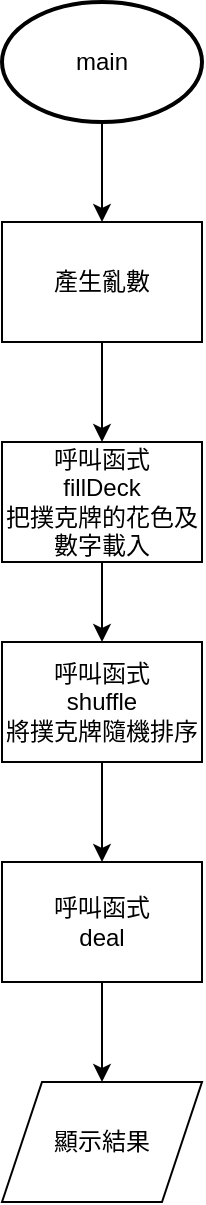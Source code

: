 <mxfile version="20.6.2" type="device"><diagram id="kPNKHvU-IGx1TcIgqToN" name="第 1 页"><mxGraphModel dx="1117" dy="791" grid="1" gridSize="10" guides="1" tooltips="1" connect="1" arrows="1" fold="1" page="1" pageScale="1" pageWidth="827" pageHeight="1169" math="0" shadow="0"><root><mxCell id="0"/><mxCell id="1" parent="0"/><mxCell id="HG6t7kri-Pbd83kiadS7-15" style="edgeStyle=orthogonalEdgeStyle;rounded=0;orthogonalLoop=1;jettySize=auto;html=1;entryX=0.5;entryY=0;entryDx=0;entryDy=0;" edge="1" parent="1" source="HG6t7kri-Pbd83kiadS7-1" target="HG6t7kri-Pbd83kiadS7-2"><mxGeometry relative="1" as="geometry"/></mxCell><mxCell id="HG6t7kri-Pbd83kiadS7-1" value="main" style="strokeWidth=2;html=1;shape=mxgraph.flowchart.start_1;whiteSpace=wrap;" vertex="1" parent="1"><mxGeometry x="330" y="80" width="100" height="60" as="geometry"/></mxCell><mxCell id="HG6t7kri-Pbd83kiadS7-11" style="edgeStyle=orthogonalEdgeStyle;rounded=0;orthogonalLoop=1;jettySize=auto;html=1;exitX=0.5;exitY=1;exitDx=0;exitDy=0;entryX=0.5;entryY=0;entryDx=0;entryDy=0;" edge="1" parent="1" source="HG6t7kri-Pbd83kiadS7-2" target="HG6t7kri-Pbd83kiadS7-3"><mxGeometry relative="1" as="geometry"/></mxCell><mxCell id="HG6t7kri-Pbd83kiadS7-2" value="產生亂數" style="rounded=0;whiteSpace=wrap;html=1;" vertex="1" parent="1"><mxGeometry x="330" y="190" width="100" height="60" as="geometry"/></mxCell><mxCell id="HG6t7kri-Pbd83kiadS7-12" style="edgeStyle=orthogonalEdgeStyle;rounded=0;orthogonalLoop=1;jettySize=auto;html=1;exitX=0.5;exitY=1;exitDx=0;exitDy=0;entryX=0.5;entryY=0;entryDx=0;entryDy=0;" edge="1" parent="1" source="HG6t7kri-Pbd83kiadS7-3" target="HG6t7kri-Pbd83kiadS7-4"><mxGeometry relative="1" as="geometry"/></mxCell><mxCell id="HG6t7kri-Pbd83kiadS7-3" value="呼叫函式&lt;br&gt;fillDeck&lt;br&gt;把撲克牌的花色及數字載入" style="rounded=0;whiteSpace=wrap;html=1;" vertex="1" parent="1"><mxGeometry x="330" y="300" width="100" height="60" as="geometry"/></mxCell><mxCell id="HG6t7kri-Pbd83kiadS7-13" style="edgeStyle=orthogonalEdgeStyle;rounded=0;orthogonalLoop=1;jettySize=auto;html=1;exitX=0.5;exitY=1;exitDx=0;exitDy=0;entryX=0.5;entryY=0;entryDx=0;entryDy=0;" edge="1" parent="1" source="HG6t7kri-Pbd83kiadS7-4" target="HG6t7kri-Pbd83kiadS7-5"><mxGeometry relative="1" as="geometry"/></mxCell><mxCell id="HG6t7kri-Pbd83kiadS7-4" value="呼叫函式&lt;br&gt;shuffle&lt;br&gt;將撲克牌隨機排序" style="rounded=0;whiteSpace=wrap;html=1;" vertex="1" parent="1"><mxGeometry x="330" y="400" width="100" height="60" as="geometry"/></mxCell><mxCell id="HG6t7kri-Pbd83kiadS7-14" style="edgeStyle=orthogonalEdgeStyle;rounded=0;orthogonalLoop=1;jettySize=auto;html=1;exitX=0.5;exitY=1;exitDx=0;exitDy=0;" edge="1" parent="1" source="HG6t7kri-Pbd83kiadS7-5"><mxGeometry relative="1" as="geometry"><mxPoint x="380" y="620" as="targetPoint"/></mxGeometry></mxCell><mxCell id="HG6t7kri-Pbd83kiadS7-5" value="呼叫函式&lt;br&gt;deal" style="rounded=0;whiteSpace=wrap;html=1;" vertex="1" parent="1"><mxGeometry x="330" y="510" width="100" height="60" as="geometry"/></mxCell><mxCell id="HG6t7kri-Pbd83kiadS7-8" value="顯示結果" style="shape=parallelogram;perimeter=parallelogramPerimeter;whiteSpace=wrap;html=1;fixedSize=1;" vertex="1" parent="1"><mxGeometry x="330" y="620" width="100" height="60" as="geometry"/></mxCell></root></mxGraphModel></diagram></mxfile>